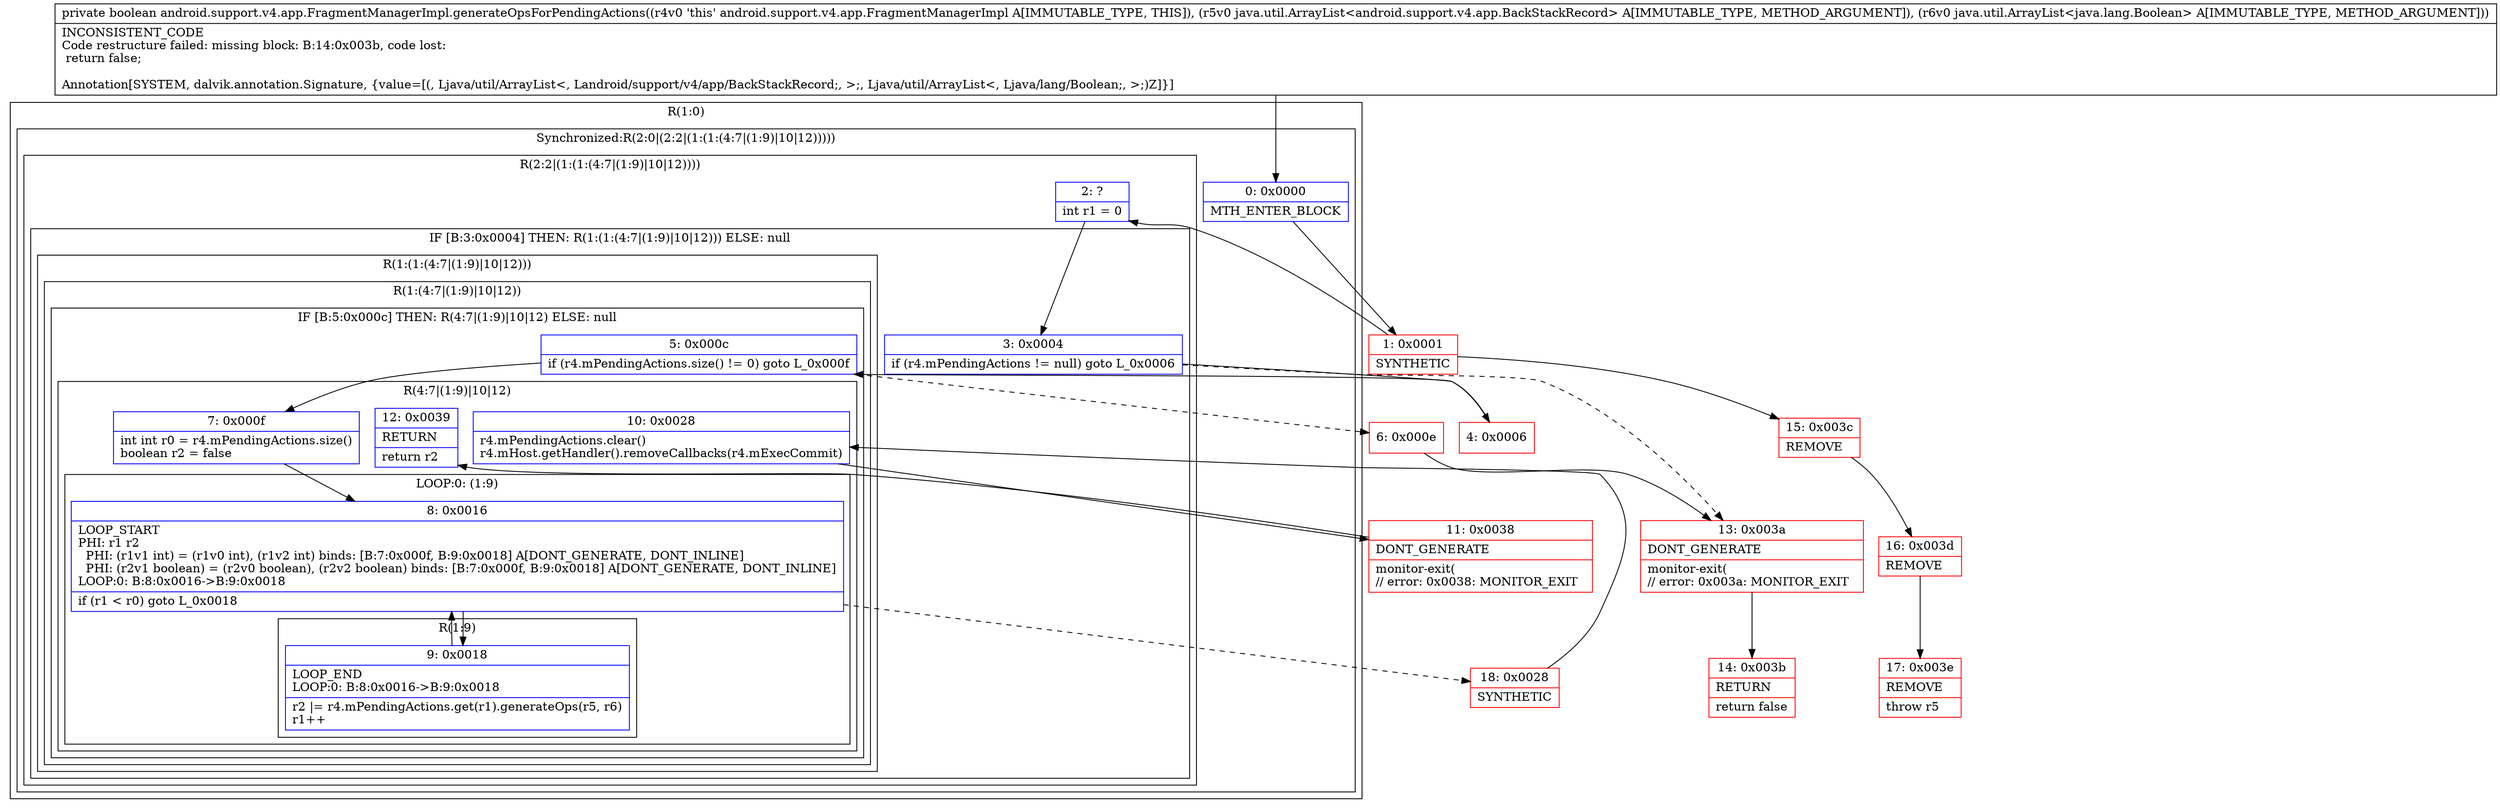 digraph "CFG forandroid.support.v4.app.FragmentManagerImpl.generateOpsForPendingActions(Ljava\/util\/ArrayList;Ljava\/util\/ArrayList;)Z" {
subgraph cluster_Region_1196413455 {
label = "R(1:0)";
node [shape=record,color=blue];
subgraph cluster_SynchronizedRegion_655790074 {
label = "Synchronized:R(2:0|(2:2|(1:(1:(4:7|(1:9)|10|12)))))";
node [shape=record,color=blue];
Node_0 [shape=record,label="{0\:\ 0x0000|MTH_ENTER_BLOCK\l}"];
subgraph cluster_Region_47313761 {
label = "R(2:2|(1:(1:(4:7|(1:9)|10|12))))";
node [shape=record,color=blue];
Node_2 [shape=record,label="{2\:\ ?|int r1 = 0\l}"];
subgraph cluster_IfRegion_96503551 {
label = "IF [B:3:0x0004] THEN: R(1:(1:(4:7|(1:9)|10|12))) ELSE: null";
node [shape=record,color=blue];
Node_3 [shape=record,label="{3\:\ 0x0004|if (r4.mPendingActions != null) goto L_0x0006\l}"];
subgraph cluster_Region_1075102465 {
label = "R(1:(1:(4:7|(1:9)|10|12)))";
node [shape=record,color=blue];
subgraph cluster_Region_2045951654 {
label = "R(1:(4:7|(1:9)|10|12))";
node [shape=record,color=blue];
subgraph cluster_IfRegion_1778943805 {
label = "IF [B:5:0x000c] THEN: R(4:7|(1:9)|10|12) ELSE: null";
node [shape=record,color=blue];
Node_5 [shape=record,label="{5\:\ 0x000c|if (r4.mPendingActions.size() != 0) goto L_0x000f\l}"];
subgraph cluster_Region_1182701282 {
label = "R(4:7|(1:9)|10|12)";
node [shape=record,color=blue];
Node_7 [shape=record,label="{7\:\ 0x000f|int int r0 = r4.mPendingActions.size()\lboolean r2 = false\l}"];
subgraph cluster_LoopRegion_991049554 {
label = "LOOP:0: (1:9)";
node [shape=record,color=blue];
Node_8 [shape=record,label="{8\:\ 0x0016|LOOP_START\lPHI: r1 r2 \l  PHI: (r1v1 int) = (r1v0 int), (r1v2 int) binds: [B:7:0x000f, B:9:0x0018] A[DONT_GENERATE, DONT_INLINE]\l  PHI: (r2v1 boolean) = (r2v0 boolean), (r2v2 boolean) binds: [B:7:0x000f, B:9:0x0018] A[DONT_GENERATE, DONT_INLINE]\lLOOP:0: B:8:0x0016\-\>B:9:0x0018\l|if (r1 \< r0) goto L_0x0018\l}"];
subgraph cluster_Region_694107609 {
label = "R(1:9)";
node [shape=record,color=blue];
Node_9 [shape=record,label="{9\:\ 0x0018|LOOP_END\lLOOP:0: B:8:0x0016\-\>B:9:0x0018\l|r2 \|= r4.mPendingActions.get(r1).generateOps(r5, r6)\lr1++\l}"];
}
}
Node_10 [shape=record,label="{10\:\ 0x0028|r4.mPendingActions.clear()\lr4.mHost.getHandler().removeCallbacks(r4.mExecCommit)\l}"];
Node_12 [shape=record,label="{12\:\ 0x0039|RETURN\l|return r2\l}"];
}
}
}
}
}
}
}
}
Node_1 [shape=record,color=red,label="{1\:\ 0x0001|SYNTHETIC\l}"];
Node_4 [shape=record,color=red,label="{4\:\ 0x0006}"];
Node_6 [shape=record,color=red,label="{6\:\ 0x000e}"];
Node_11 [shape=record,color=red,label="{11\:\ 0x0038|DONT_GENERATE\l|monitor\-exit(\l\/\/ error: 0x0038: MONITOR_EXIT  \l}"];
Node_13 [shape=record,color=red,label="{13\:\ 0x003a|DONT_GENERATE\l|monitor\-exit(\l\/\/ error: 0x003a: MONITOR_EXIT  \l}"];
Node_14 [shape=record,color=red,label="{14\:\ 0x003b|RETURN\l|return false\l}"];
Node_15 [shape=record,color=red,label="{15\:\ 0x003c|REMOVE\l}"];
Node_16 [shape=record,color=red,label="{16\:\ 0x003d|REMOVE\l}"];
Node_17 [shape=record,color=red,label="{17\:\ 0x003e|REMOVE\l|throw r5\l}"];
Node_18 [shape=record,color=red,label="{18\:\ 0x0028|SYNTHETIC\l}"];
MethodNode[shape=record,label="{private boolean android.support.v4.app.FragmentManagerImpl.generateOpsForPendingActions((r4v0 'this' android.support.v4.app.FragmentManagerImpl A[IMMUTABLE_TYPE, THIS]), (r5v0 java.util.ArrayList\<android.support.v4.app.BackStackRecord\> A[IMMUTABLE_TYPE, METHOD_ARGUMENT]), (r6v0 java.util.ArrayList\<java.lang.Boolean\> A[IMMUTABLE_TYPE, METHOD_ARGUMENT]))  | INCONSISTENT_CODE\lCode restructure failed: missing block: B:14:0x003b, code lost:\l    return false;\l\lAnnotation[SYSTEM, dalvik.annotation.Signature, \{value=[(, Ljava\/util\/ArrayList\<, Landroid\/support\/v4\/app\/BackStackRecord;, \>;, Ljava\/util\/ArrayList\<, Ljava\/lang\/Boolean;, \>;)Z]\}]\l}"];
MethodNode -> Node_0;
Node_0 -> Node_1;
Node_2 -> Node_3;
Node_3 -> Node_4;
Node_3 -> Node_13[style=dashed];
Node_5 -> Node_6[style=dashed];
Node_5 -> Node_7;
Node_7 -> Node_8;
Node_8 -> Node_9;
Node_8 -> Node_18[style=dashed];
Node_9 -> Node_8;
Node_10 -> Node_11;
Node_1 -> Node_2;
Node_1 -> Node_15;
Node_4 -> Node_5;
Node_6 -> Node_13;
Node_11 -> Node_12;
Node_13 -> Node_14;
Node_15 -> Node_16;
Node_16 -> Node_17;
Node_18 -> Node_10;
}

